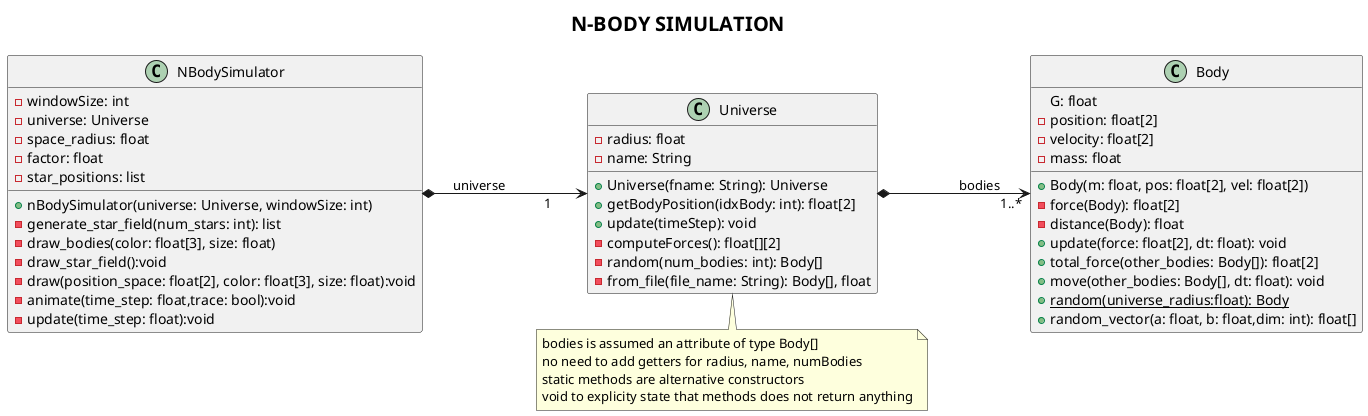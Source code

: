 @startuml Diagrama Ex1 Final

left to right direction

title N-BODY SIMULATION 
skinparam titleFontStyle bold
skinparam titleFontSize 20

class NBodySimulator {
    -windowSize: int
    -universe: Universe
    -space_radius: float
    -factor: float
    -star_positions: list


    +nBodySimulator(universe: Universe, windowSize: int)
    -generate_star_field(num_stars: int): list
    -draw_bodies(color: float[3], size: float)
    -draw_star_field():void
    -draw(position_space: float[2], color: float[3], size: float):void
    -animate(time_step: float,trace: bool):void
    -update(time_step: float):void
}

NBodySimulator *-->"1        " Universe: universe

class Universe {
    -radius: float
    -name: String

    +Universe(fname: String): Universe
    +getBodyPosition(idxBody: int): float[2]
    +update(timeStep): void
    -computeForces(): float[][2]
    -random(num_bodies: int): Body[]
    -from_file(file_name: String): Body[], float
}

Universe *-->"1..*" Body: bodies

class Body {
    G: float
    -position: float[2]
    -velocity: float[2]
    -mass: float

    +Body(m: float, pos: float[2], vel: float[2])
    -force(Body): float[2]
    -distance(Body): float
    +update(force: float[2], dt: float): void
    +total_force(other_bodies: Body[]): float[2]
    +move(other_bodies: Body[], dt: float): void
    +{static} random(universe_radius:float): Body 
    +random_vector(a: float, b: float,dim: int): float[]
}

note bottom of Universe
    bodies is assumed an attribute of type Body[]
    no need to add getters for radius, name, numBodies
    static methods are alternative constructors
    void to explicity state that methods does not return anything
end note


@enduml